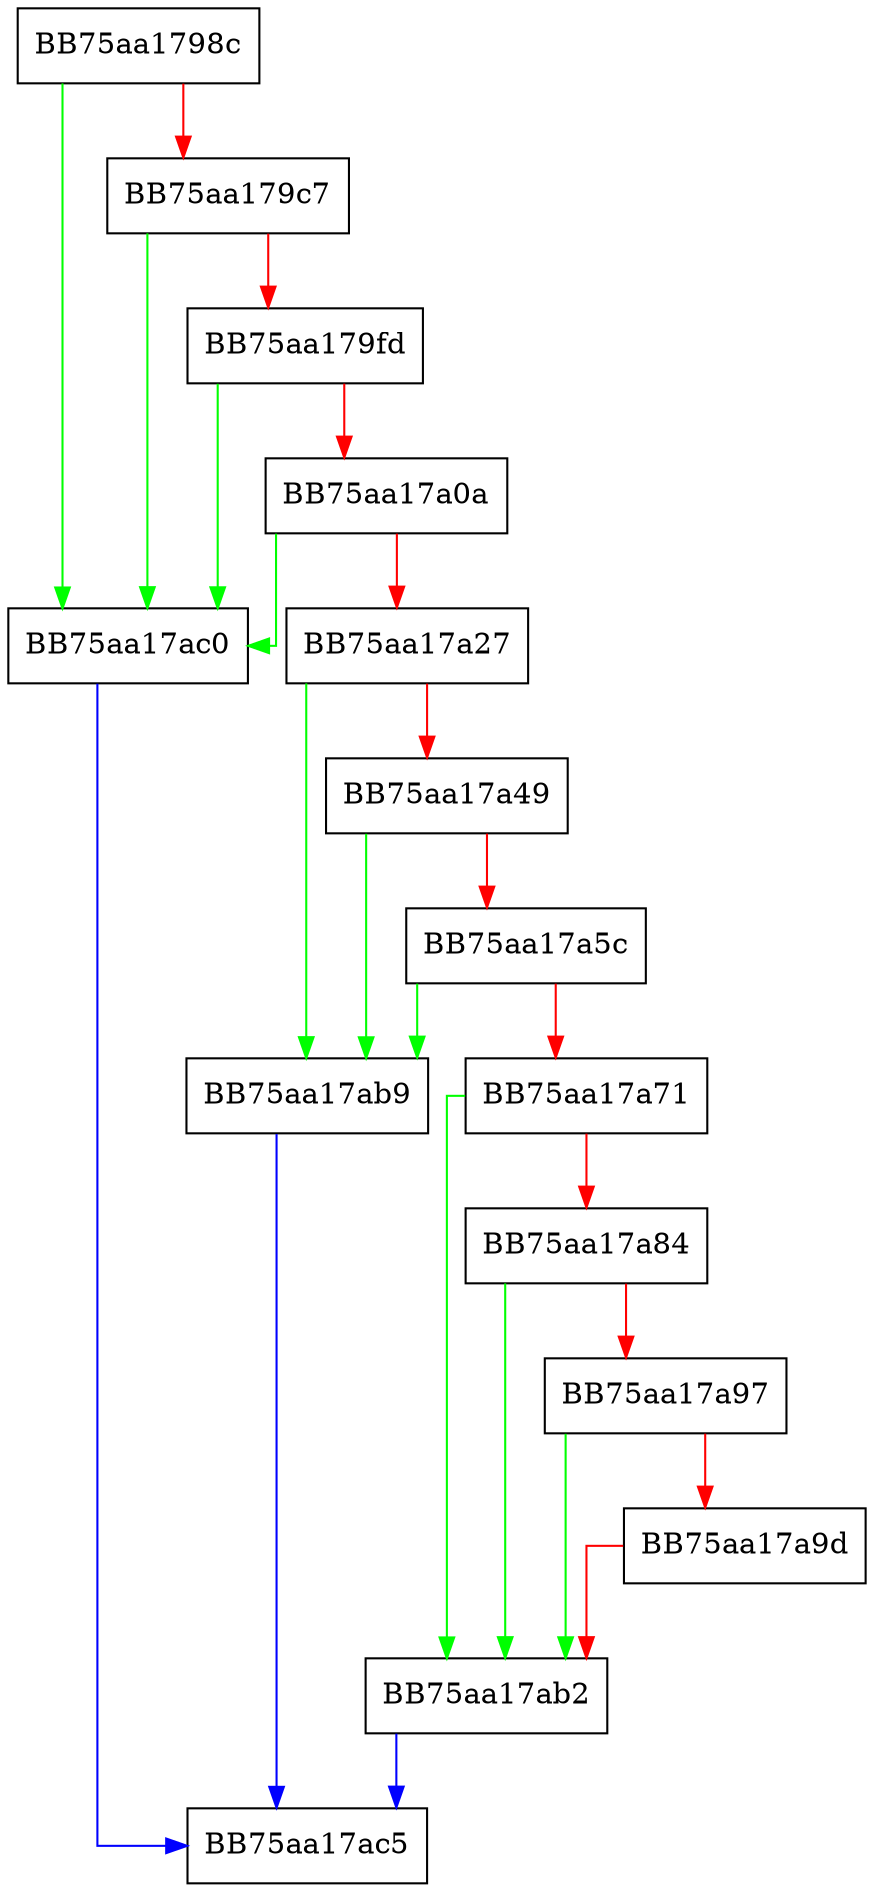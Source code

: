 digraph pef_cm5 {
  node [shape="box"];
  graph [splines=ortho];
  BB75aa1798c -> BB75aa17ac0 [color="green"];
  BB75aa1798c -> BB75aa179c7 [color="red"];
  BB75aa179c7 -> BB75aa17ac0 [color="green"];
  BB75aa179c7 -> BB75aa179fd [color="red"];
  BB75aa179fd -> BB75aa17ac0 [color="green"];
  BB75aa179fd -> BB75aa17a0a [color="red"];
  BB75aa17a0a -> BB75aa17ac0 [color="green"];
  BB75aa17a0a -> BB75aa17a27 [color="red"];
  BB75aa17a27 -> BB75aa17ab9 [color="green"];
  BB75aa17a27 -> BB75aa17a49 [color="red"];
  BB75aa17a49 -> BB75aa17ab9 [color="green"];
  BB75aa17a49 -> BB75aa17a5c [color="red"];
  BB75aa17a5c -> BB75aa17ab9 [color="green"];
  BB75aa17a5c -> BB75aa17a71 [color="red"];
  BB75aa17a71 -> BB75aa17ab2 [color="green"];
  BB75aa17a71 -> BB75aa17a84 [color="red"];
  BB75aa17a84 -> BB75aa17ab2 [color="green"];
  BB75aa17a84 -> BB75aa17a97 [color="red"];
  BB75aa17a97 -> BB75aa17ab2 [color="green"];
  BB75aa17a97 -> BB75aa17a9d [color="red"];
  BB75aa17a9d -> BB75aa17ab2 [color="red"];
  BB75aa17ab2 -> BB75aa17ac5 [color="blue"];
  BB75aa17ab9 -> BB75aa17ac5 [color="blue"];
  BB75aa17ac0 -> BB75aa17ac5 [color="blue"];
}